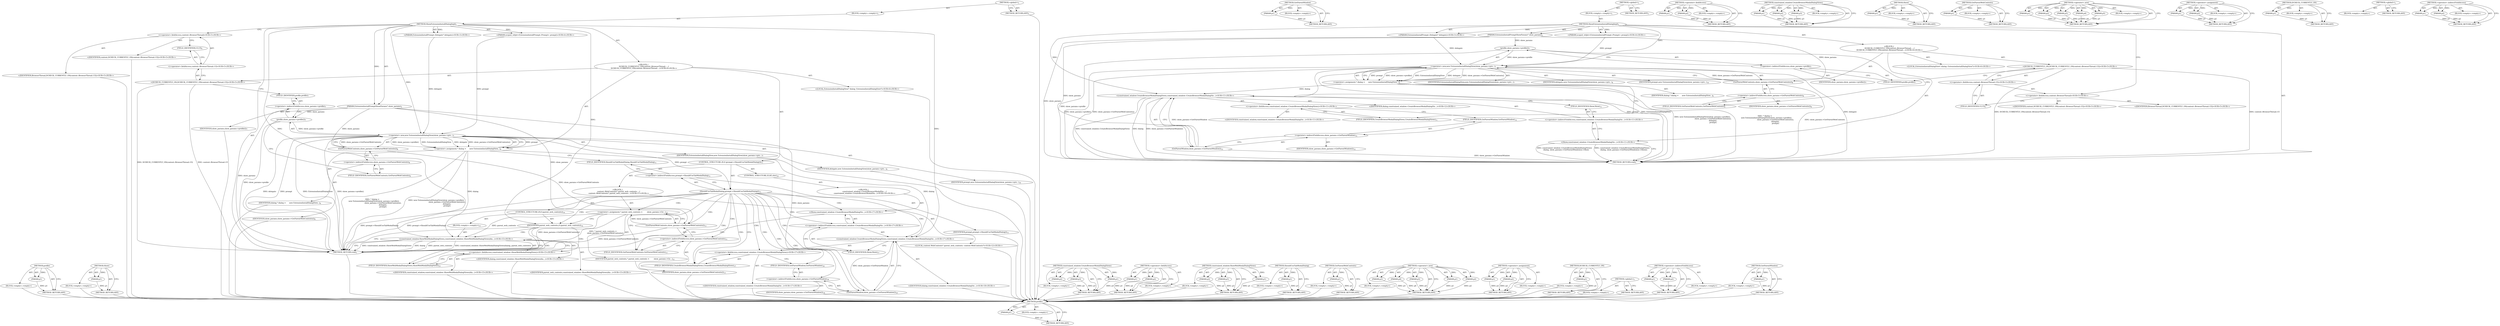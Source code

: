 digraph "GetParentWindow" {
vulnerable_95 [label=<(METHOD,profile)>];
vulnerable_96 [label=<(PARAM,p1)>];
vulnerable_97 [label=<(BLOCK,&lt;empty&gt;,&lt;empty&gt;)>];
vulnerable_98 [label=<(METHOD_RETURN,ANY)>];
vulnerable_118 [label=<(METHOD,GetParentWindow)>];
vulnerable_119 [label=<(PARAM,p1)>];
vulnerable_120 [label=<(BLOCK,&lt;empty&gt;,&lt;empty&gt;)>];
vulnerable_121 [label=<(METHOD_RETURN,ANY)>];
vulnerable_6 [label=<(METHOD,&lt;global&gt;)<SUB>1</SUB>>];
vulnerable_7 [label=<(BLOCK,&lt;empty&gt;,&lt;empty&gt;)<SUB>1</SUB>>];
vulnerable_8 [label=<(METHOD,ShowExtensionInstallDialogImpl)<SUB>1</SUB>>];
vulnerable_9 [label=<(PARAM,ExtensionInstallPromptShowParams* show_params)<SUB>2</SUB>>];
vulnerable_10 [label="<(PARAM,ExtensionInstallPrompt::Delegate* delegate)<SUB>3</SUB>>"];
vulnerable_11 [label="<(PARAM,scoped_refptr&lt;ExtensionInstallPrompt::Prompt&gt; prompt)<SUB>4</SUB>>"];
vulnerable_12 [label="<(BLOCK,{
  DCHECK_CURRENTLY_ON(content::BrowserThread:...,{
  DCHECK_CURRENTLY_ON(content::BrowserThread:...)<SUB>4</SUB>>"];
vulnerable_13 [label="<(DCHECK_CURRENTLY_ON,DCHECK_CURRENTLY_ON(content::BrowserThread::UI))<SUB>5</SUB>>"];
vulnerable_14 [label="<(&lt;operator&gt;.fieldAccess,content::BrowserThread::UI)<SUB>5</SUB>>"];
vulnerable_15 [label="<(&lt;operator&gt;.fieldAccess,content::BrowserThread)<SUB>5</SUB>>"];
vulnerable_16 [label="<(IDENTIFIER,content,DCHECK_CURRENTLY_ON(content::BrowserThread::UI))<SUB>5</SUB>>"];
vulnerable_17 [label="<(IDENTIFIER,BrowserThread,DCHECK_CURRENTLY_ON(content::BrowserThread::UI))<SUB>5</SUB>>"];
vulnerable_18 [label=<(FIELD_IDENTIFIER,UI,UI)<SUB>5</SUB>>];
vulnerable_19 [label="<(LOCAL,ExtensionInstallDialogView* dialog: ExtensionInstallDialogView*)<SUB>6</SUB>>"];
vulnerable_20 [label=<(&lt;operator&gt;.assignment,* dialog =
      new ExtensionInstallDialogView...)<SUB>6</SUB>>];
vulnerable_21 [label=<(IDENTIFIER,dialog,* dialog =
      new ExtensionInstallDialogView...)<SUB>6</SUB>>];
vulnerable_22 [label=<(&lt;operator&gt;.new,new ExtensionInstallDialogView(show_params-&gt;pro...)<SUB>7</SUB>>];
vulnerable_23 [label=<(IDENTIFIER,ExtensionInstallDialogView,new ExtensionInstallDialogView(show_params-&gt;pro...)<SUB>7</SUB>>];
vulnerable_24 [label=<(profile,show_params-&gt;profile())<SUB>7</SUB>>];
vulnerable_25 [label=<(&lt;operator&gt;.indirectFieldAccess,show_params-&gt;profile)<SUB>7</SUB>>];
vulnerable_26 [label=<(IDENTIFIER,show_params,show_params-&gt;profile())<SUB>7</SUB>>];
vulnerable_27 [label=<(FIELD_IDENTIFIER,profile,profile)<SUB>7</SUB>>];
vulnerable_28 [label=<(GetParentWebContents,show_params-&gt;GetParentWebContents())<SUB>8</SUB>>];
vulnerable_29 [label=<(&lt;operator&gt;.indirectFieldAccess,show_params-&gt;GetParentWebContents)<SUB>8</SUB>>];
vulnerable_30 [label=<(IDENTIFIER,show_params,show_params-&gt;GetParentWebContents())<SUB>8</SUB>>];
vulnerable_31 [label=<(FIELD_IDENTIFIER,GetParentWebContents,GetParentWebContents)<SUB>8</SUB>>];
vulnerable_32 [label=<(IDENTIFIER,delegate,new ExtensionInstallDialogView(show_params-&gt;pro...)<SUB>9</SUB>>];
vulnerable_33 [label=<(IDENTIFIER,prompt,new ExtensionInstallDialogView(show_params-&gt;pro...)<SUB>10</SUB>>];
vulnerable_34 [label="<(Show,constrained_window::CreateBrowserModalDialogVie...)<SUB>11</SUB>>"];
vulnerable_35 [label="<(&lt;operator&gt;.indirectFieldAccess,constrained_window::CreateBrowserModalDialogVie...)<SUB>11</SUB>>"];
vulnerable_36 [label="<(constrained_window.CreateBrowserModalDialogViews,constrained_window::CreateBrowserModalDialogVie...)<SUB>11</SUB>>"];
vulnerable_37 [label="<(&lt;operator&gt;.fieldAccess,constrained_window::CreateBrowserModalDialogViews)<SUB>11</SUB>>"];
vulnerable_38 [label="<(IDENTIFIER,constrained_window,constrained_window::CreateBrowserModalDialogVie...)<SUB>11</SUB>>"];
vulnerable_39 [label=<(FIELD_IDENTIFIER,CreateBrowserModalDialogViews,CreateBrowserModalDialogViews)<SUB>11</SUB>>];
vulnerable_40 [label="<(IDENTIFIER,dialog,constrained_window::CreateBrowserModalDialogVie...)<SUB>12</SUB>>"];
vulnerable_41 [label=<(GetParentWindow,show_params-&gt;GetParentWindow())<SUB>12</SUB>>];
vulnerable_42 [label=<(&lt;operator&gt;.indirectFieldAccess,show_params-&gt;GetParentWindow)<SUB>12</SUB>>];
vulnerable_43 [label=<(IDENTIFIER,show_params,show_params-&gt;GetParentWindow())<SUB>12</SUB>>];
vulnerable_44 [label=<(FIELD_IDENTIFIER,GetParentWindow,GetParentWindow)<SUB>12</SUB>>];
vulnerable_45 [label=<(FIELD_IDENTIFIER,Show,Show)<SUB>11</SUB>>];
vulnerable_46 [label=<(METHOD_RETURN,void)<SUB>1</SUB>>];
vulnerable_48 [label=<(METHOD_RETURN,ANY)<SUB>1</SUB>>];
vulnerable_77 [label=<(METHOD,&lt;operator&gt;.fieldAccess)>];
vulnerable_78 [label=<(PARAM,p1)>];
vulnerable_79 [label=<(PARAM,p2)>];
vulnerable_80 [label=<(BLOCK,&lt;empty&gt;,&lt;empty&gt;)>];
vulnerable_81 [label=<(METHOD_RETURN,ANY)>];
vulnerable_112 [label=<(METHOD,constrained_window.CreateBrowserModalDialogViews)>];
vulnerable_113 [label=<(PARAM,p1)>];
vulnerable_114 [label=<(PARAM,p2)>];
vulnerable_115 [label=<(PARAM,p3)>];
vulnerable_116 [label=<(BLOCK,&lt;empty&gt;,&lt;empty&gt;)>];
vulnerable_117 [label=<(METHOD_RETURN,ANY)>];
vulnerable_108 [label=<(METHOD,Show)>];
vulnerable_109 [label=<(PARAM,p1)>];
vulnerable_110 [label=<(BLOCK,&lt;empty&gt;,&lt;empty&gt;)>];
vulnerable_111 [label=<(METHOD_RETURN,ANY)>];
vulnerable_104 [label=<(METHOD,GetParentWebContents)>];
vulnerable_105 [label=<(PARAM,p1)>];
vulnerable_106 [label=<(BLOCK,&lt;empty&gt;,&lt;empty&gt;)>];
vulnerable_107 [label=<(METHOD_RETURN,ANY)>];
vulnerable_87 [label=<(METHOD,&lt;operator&gt;.new)>];
vulnerable_88 [label=<(PARAM,p1)>];
vulnerable_89 [label=<(PARAM,p2)>];
vulnerable_90 [label=<(PARAM,p3)>];
vulnerable_91 [label=<(PARAM,p4)>];
vulnerable_92 [label=<(PARAM,p5)>];
vulnerable_93 [label=<(BLOCK,&lt;empty&gt;,&lt;empty&gt;)>];
vulnerable_94 [label=<(METHOD_RETURN,ANY)>];
vulnerable_82 [label=<(METHOD,&lt;operator&gt;.assignment)>];
vulnerable_83 [label=<(PARAM,p1)>];
vulnerable_84 [label=<(PARAM,p2)>];
vulnerable_85 [label=<(BLOCK,&lt;empty&gt;,&lt;empty&gt;)>];
vulnerable_86 [label=<(METHOD_RETURN,ANY)>];
vulnerable_73 [label=<(METHOD,DCHECK_CURRENTLY_ON)>];
vulnerable_74 [label=<(PARAM,p1)>];
vulnerable_75 [label=<(BLOCK,&lt;empty&gt;,&lt;empty&gt;)>];
vulnerable_76 [label=<(METHOD_RETURN,ANY)>];
vulnerable_67 [label=<(METHOD,&lt;global&gt;)<SUB>1</SUB>>];
vulnerable_68 [label=<(BLOCK,&lt;empty&gt;,&lt;empty&gt;)>];
vulnerable_69 [label=<(METHOD_RETURN,ANY)>];
vulnerable_99 [label=<(METHOD,&lt;operator&gt;.indirectFieldAccess)>];
vulnerable_100 [label=<(PARAM,p1)>];
vulnerable_101 [label=<(PARAM,p2)>];
vulnerable_102 [label=<(BLOCK,&lt;empty&gt;,&lt;empty&gt;)>];
vulnerable_103 [label=<(METHOD_RETURN,ANY)>];
fixed_121 [label=<(METHOD,profile)>];
fixed_122 [label=<(PARAM,p1)>];
fixed_123 [label=<(BLOCK,&lt;empty&gt;,&lt;empty&gt;)>];
fixed_124 [label=<(METHOD_RETURN,ANY)>];
fixed_144 [label=<(METHOD,Show)>];
fixed_145 [label=<(PARAM,p1)>];
fixed_146 [label=<(BLOCK,&lt;empty&gt;,&lt;empty&gt;)>];
fixed_147 [label=<(METHOD_RETURN,ANY)>];
fixed_6 [label=<(METHOD,&lt;global&gt;)<SUB>1</SUB>>];
fixed_7 [label=<(BLOCK,&lt;empty&gt;,&lt;empty&gt;)<SUB>1</SUB>>];
fixed_8 [label=<(METHOD,ShowExtensionInstallDialogImpl)<SUB>1</SUB>>];
fixed_9 [label=<(PARAM,ExtensionInstallPromptShowParams* show_params)<SUB>2</SUB>>];
fixed_10 [label="<(PARAM,ExtensionInstallPrompt::Delegate* delegate)<SUB>3</SUB>>"];
fixed_11 [label="<(PARAM,scoped_refptr&lt;ExtensionInstallPrompt::Prompt&gt; prompt)<SUB>4</SUB>>"];
fixed_12 [label="<(BLOCK,{
  DCHECK_CURRENTLY_ON(content::BrowserThread:...,{
  DCHECK_CURRENTLY_ON(content::BrowserThread:...)<SUB>4</SUB>>"];
fixed_13 [label="<(DCHECK_CURRENTLY_ON,DCHECK_CURRENTLY_ON(content::BrowserThread::UI))<SUB>5</SUB>>"];
fixed_14 [label="<(&lt;operator&gt;.fieldAccess,content::BrowserThread::UI)<SUB>5</SUB>>"];
fixed_15 [label="<(&lt;operator&gt;.fieldAccess,content::BrowserThread)<SUB>5</SUB>>"];
fixed_16 [label="<(IDENTIFIER,content,DCHECK_CURRENTLY_ON(content::BrowserThread::UI))<SUB>5</SUB>>"];
fixed_17 [label="<(IDENTIFIER,BrowserThread,DCHECK_CURRENTLY_ON(content::BrowserThread::UI))<SUB>5</SUB>>"];
fixed_18 [label=<(FIELD_IDENTIFIER,UI,UI)<SUB>5</SUB>>];
fixed_19 [label="<(LOCAL,ExtensionInstallDialogView* dialog: ExtensionInstallDialogView*)<SUB>6</SUB>>"];
fixed_20 [label=<(&lt;operator&gt;.assignment,* dialog =
      new ExtensionInstallDialogView...)<SUB>6</SUB>>];
fixed_21 [label=<(IDENTIFIER,dialog,* dialog =
      new ExtensionInstallDialogView...)<SUB>6</SUB>>];
fixed_22 [label=<(&lt;operator&gt;.new,new ExtensionInstallDialogView(show_params-&gt;pro...)<SUB>7</SUB>>];
fixed_23 [label=<(IDENTIFIER,ExtensionInstallDialogView,new ExtensionInstallDialogView(show_params-&gt;pro...)<SUB>7</SUB>>];
fixed_24 [label=<(profile,show_params-&gt;profile())<SUB>7</SUB>>];
fixed_25 [label=<(&lt;operator&gt;.indirectFieldAccess,show_params-&gt;profile)<SUB>7</SUB>>];
fixed_26 [label=<(IDENTIFIER,show_params,show_params-&gt;profile())<SUB>7</SUB>>];
fixed_27 [label=<(FIELD_IDENTIFIER,profile,profile)<SUB>7</SUB>>];
fixed_28 [label=<(GetParentWebContents,show_params-&gt;GetParentWebContents())<SUB>8</SUB>>];
fixed_29 [label=<(&lt;operator&gt;.indirectFieldAccess,show_params-&gt;GetParentWebContents)<SUB>8</SUB>>];
fixed_30 [label=<(IDENTIFIER,show_params,show_params-&gt;GetParentWebContents())<SUB>8</SUB>>];
fixed_31 [label=<(FIELD_IDENTIFIER,GetParentWebContents,GetParentWebContents)<SUB>8</SUB>>];
fixed_32 [label=<(IDENTIFIER,delegate,new ExtensionInstallDialogView(show_params-&gt;pro...)<SUB>9</SUB>>];
fixed_33 [label=<(IDENTIFIER,prompt,new ExtensionInstallDialogView(show_params-&gt;pro...)<SUB>10</SUB>>];
fixed_34 [label=<(CONTROL_STRUCTURE,IF,if (prompt-&gt;ShouldUseTabModalDialog()))<SUB>11</SUB>>];
fixed_35 [label=<(ShouldUseTabModalDialog,prompt-&gt;ShouldUseTabModalDialog())<SUB>11</SUB>>];
fixed_36 [label=<(&lt;operator&gt;.indirectFieldAccess,prompt-&gt;ShouldUseTabModalDialog)<SUB>11</SUB>>];
fixed_37 [label=<(IDENTIFIER,prompt,prompt-&gt;ShouldUseTabModalDialog())<SUB>11</SUB>>];
fixed_38 [label=<(FIELD_IDENTIFIER,ShouldUseTabModalDialog,ShouldUseTabModalDialog)<SUB>11</SUB>>];
fixed_39 [label="<(BLOCK,{
    content::WebContents* parent_web_contents...,{
    content::WebContents* parent_web_contents...)<SUB>11</SUB>>"];
fixed_40 [label="<(LOCAL,content.WebContents* parent_web_contents: content.WebContents*)<SUB>12</SUB>>"];
fixed_41 [label=<(&lt;operator&gt;.assignment,* parent_web_contents =
        show_params-&gt;Ge...)<SUB>12</SUB>>];
fixed_42 [label=<(IDENTIFIER,parent_web_contents,* parent_web_contents =
        show_params-&gt;Ge...)<SUB>12</SUB>>];
fixed_43 [label=<(GetParentWebContents,show_params-&gt;GetParentWebContents())<SUB>13</SUB>>];
fixed_44 [label=<(&lt;operator&gt;.indirectFieldAccess,show_params-&gt;GetParentWebContents)<SUB>13</SUB>>];
fixed_45 [label=<(IDENTIFIER,show_params,show_params-&gt;GetParentWebContents())<SUB>13</SUB>>];
fixed_46 [label=<(FIELD_IDENTIFIER,GetParentWebContents,GetParentWebContents)<SUB>13</SUB>>];
fixed_47 [label=<(CONTROL_STRUCTURE,IF,if (parent_web_contents))<SUB>14</SUB>>];
fixed_48 [label=<(IDENTIFIER,parent_web_contents,if (parent_web_contents))<SUB>14</SUB>>];
fixed_49 [label=<(BLOCK,&lt;empty&gt;,&lt;empty&gt;)<SUB>15</SUB>>];
fixed_50 [label="<(constrained_window.ShowWebModalDialogViews,constrained_window::ShowWebModalDialogViews(dia...)<SUB>15</SUB>>"];
fixed_51 [label="<(&lt;operator&gt;.fieldAccess,constrained_window::ShowWebModalDialogViews)<SUB>15</SUB>>"];
fixed_52 [label="<(IDENTIFIER,constrained_window,constrained_window::ShowWebModalDialogViews(dia...)<SUB>15</SUB>>"];
fixed_53 [label=<(FIELD_IDENTIFIER,ShowWebModalDialogViews,ShowWebModalDialogViews)<SUB>15</SUB>>];
fixed_54 [label="<(IDENTIFIER,dialog,constrained_window::ShowWebModalDialogViews(dia...)<SUB>15</SUB>>"];
fixed_55 [label="<(IDENTIFIER,parent_web_contents,constrained_window::ShowWebModalDialogViews(dia...)<SUB>15</SUB>>"];
fixed_56 [label=<(CONTROL_STRUCTURE,ELSE,else)<SUB>16</SUB>>];
fixed_57 [label="<(BLOCK,{
    constrained_window::CreateBrowserModalDia...,{
    constrained_window::CreateBrowserModalDia...)<SUB>16</SUB>>"];
fixed_58 [label="<(Show,constrained_window::CreateBrowserModalDialogVie...)<SUB>17</SUB>>"];
fixed_59 [label="<(&lt;operator&gt;.indirectFieldAccess,constrained_window::CreateBrowserModalDialogVie...)<SUB>17</SUB>>"];
fixed_60 [label="<(constrained_window.CreateBrowserModalDialogViews,constrained_window::CreateBrowserModalDialogVie...)<SUB>17</SUB>>"];
fixed_61 [label="<(&lt;operator&gt;.fieldAccess,constrained_window::CreateBrowserModalDialogViews)<SUB>17</SUB>>"];
fixed_62 [label="<(IDENTIFIER,constrained_window,constrained_window::CreateBrowserModalDialogVie...)<SUB>17</SUB>>"];
fixed_63 [label=<(FIELD_IDENTIFIER,CreateBrowserModalDialogViews,CreateBrowserModalDialogViews)<SUB>17</SUB>>];
fixed_64 [label="<(IDENTIFIER,dialog,constrained_window::CreateBrowserModalDialogVie...)<SUB>18</SUB>>"];
fixed_65 [label=<(GetParentWindow,show_params-&gt;GetParentWindow())<SUB>18</SUB>>];
fixed_66 [label=<(&lt;operator&gt;.indirectFieldAccess,show_params-&gt;GetParentWindow)<SUB>18</SUB>>];
fixed_67 [label=<(IDENTIFIER,show_params,show_params-&gt;GetParentWindow())<SUB>18</SUB>>];
fixed_68 [label=<(FIELD_IDENTIFIER,GetParentWindow,GetParentWindow)<SUB>18</SUB>>];
fixed_69 [label=<(FIELD_IDENTIFIER,Show,Show)<SUB>17</SUB>>];
fixed_70 [label=<(METHOD_RETURN,void)<SUB>1</SUB>>];
fixed_72 [label=<(METHOD_RETURN,ANY)<SUB>1</SUB>>];
fixed_148 [label=<(METHOD,constrained_window.CreateBrowserModalDialogViews)>];
fixed_149 [label=<(PARAM,p1)>];
fixed_150 [label=<(PARAM,p2)>];
fixed_151 [label=<(PARAM,p3)>];
fixed_152 [label=<(BLOCK,&lt;empty&gt;,&lt;empty&gt;)>];
fixed_153 [label=<(METHOD_RETURN,ANY)>];
fixed_103 [label=<(METHOD,&lt;operator&gt;.fieldAccess)>];
fixed_104 [label=<(PARAM,p1)>];
fixed_105 [label=<(PARAM,p2)>];
fixed_106 [label=<(BLOCK,&lt;empty&gt;,&lt;empty&gt;)>];
fixed_107 [label=<(METHOD_RETURN,ANY)>];
fixed_138 [label=<(METHOD,constrained_window.ShowWebModalDialogViews)>];
fixed_139 [label=<(PARAM,p1)>];
fixed_140 [label=<(PARAM,p2)>];
fixed_141 [label=<(PARAM,p3)>];
fixed_142 [label=<(BLOCK,&lt;empty&gt;,&lt;empty&gt;)>];
fixed_143 [label=<(METHOD_RETURN,ANY)>];
fixed_134 [label=<(METHOD,ShouldUseTabModalDialog)>];
fixed_135 [label=<(PARAM,p1)>];
fixed_136 [label=<(BLOCK,&lt;empty&gt;,&lt;empty&gt;)>];
fixed_137 [label=<(METHOD_RETURN,ANY)>];
fixed_130 [label=<(METHOD,GetParentWebContents)>];
fixed_131 [label=<(PARAM,p1)>];
fixed_132 [label=<(BLOCK,&lt;empty&gt;,&lt;empty&gt;)>];
fixed_133 [label=<(METHOD_RETURN,ANY)>];
fixed_113 [label=<(METHOD,&lt;operator&gt;.new)>];
fixed_114 [label=<(PARAM,p1)>];
fixed_115 [label=<(PARAM,p2)>];
fixed_116 [label=<(PARAM,p3)>];
fixed_117 [label=<(PARAM,p4)>];
fixed_118 [label=<(PARAM,p5)>];
fixed_119 [label=<(BLOCK,&lt;empty&gt;,&lt;empty&gt;)>];
fixed_120 [label=<(METHOD_RETURN,ANY)>];
fixed_108 [label=<(METHOD,&lt;operator&gt;.assignment)>];
fixed_109 [label=<(PARAM,p1)>];
fixed_110 [label=<(PARAM,p2)>];
fixed_111 [label=<(BLOCK,&lt;empty&gt;,&lt;empty&gt;)>];
fixed_112 [label=<(METHOD_RETURN,ANY)>];
fixed_99 [label=<(METHOD,DCHECK_CURRENTLY_ON)>];
fixed_100 [label=<(PARAM,p1)>];
fixed_101 [label=<(BLOCK,&lt;empty&gt;,&lt;empty&gt;)>];
fixed_102 [label=<(METHOD_RETURN,ANY)>];
fixed_93 [label=<(METHOD,&lt;global&gt;)<SUB>1</SUB>>];
fixed_94 [label=<(BLOCK,&lt;empty&gt;,&lt;empty&gt;)>];
fixed_95 [label=<(METHOD_RETURN,ANY)>];
fixed_125 [label=<(METHOD,&lt;operator&gt;.indirectFieldAccess)>];
fixed_126 [label=<(PARAM,p1)>];
fixed_127 [label=<(PARAM,p2)>];
fixed_128 [label=<(BLOCK,&lt;empty&gt;,&lt;empty&gt;)>];
fixed_129 [label=<(METHOD_RETURN,ANY)>];
fixed_154 [label=<(METHOD,GetParentWindow)>];
fixed_155 [label=<(PARAM,p1)>];
fixed_156 [label=<(BLOCK,&lt;empty&gt;,&lt;empty&gt;)>];
fixed_157 [label=<(METHOD_RETURN,ANY)>];
vulnerable_95 -> vulnerable_96  [key=0, label="AST: "];
vulnerable_95 -> vulnerable_96  [key=1, label="DDG: "];
vulnerable_95 -> vulnerable_97  [key=0, label="AST: "];
vulnerable_95 -> vulnerable_98  [key=0, label="AST: "];
vulnerable_95 -> vulnerable_98  [key=1, label="CFG: "];
vulnerable_96 -> vulnerable_98  [key=0, label="DDG: p1"];
vulnerable_118 -> vulnerable_119  [key=0, label="AST: "];
vulnerable_118 -> vulnerable_119  [key=1, label="DDG: "];
vulnerable_118 -> vulnerable_120  [key=0, label="AST: "];
vulnerable_118 -> vulnerable_121  [key=0, label="AST: "];
vulnerable_118 -> vulnerable_121  [key=1, label="CFG: "];
vulnerable_119 -> vulnerable_121  [key=0, label="DDG: p1"];
vulnerable_6 -> vulnerable_7  [key=0, label="AST: "];
vulnerable_6 -> vulnerable_48  [key=0, label="AST: "];
vulnerable_6 -> vulnerable_48  [key=1, label="CFG: "];
vulnerable_7 -> vulnerable_8  [key=0, label="AST: "];
vulnerable_8 -> vulnerable_9  [key=0, label="AST: "];
vulnerable_8 -> vulnerable_9  [key=1, label="DDG: "];
vulnerable_8 -> vulnerable_10  [key=0, label="AST: "];
vulnerable_8 -> vulnerable_10  [key=1, label="DDG: "];
vulnerable_8 -> vulnerable_11  [key=0, label="AST: "];
vulnerable_8 -> vulnerable_11  [key=1, label="DDG: "];
vulnerable_8 -> vulnerable_12  [key=0, label="AST: "];
vulnerable_8 -> vulnerable_46  [key=0, label="AST: "];
vulnerable_8 -> vulnerable_15  [key=0, label="CFG: "];
vulnerable_8 -> vulnerable_22  [key=0, label="DDG: "];
vulnerable_8 -> vulnerable_36  [key=0, label="DDG: "];
vulnerable_9 -> vulnerable_46  [key=0, label="DDG: show_params"];
vulnerable_9 -> vulnerable_24  [key=0, label="DDG: show_params"];
vulnerable_9 -> vulnerable_28  [key=0, label="DDG: show_params"];
vulnerable_9 -> vulnerable_41  [key=0, label="DDG: show_params"];
vulnerable_10 -> vulnerable_22  [key=0, label="DDG: delegate"];
vulnerable_11 -> vulnerable_22  [key=0, label="DDG: prompt"];
vulnerable_12 -> vulnerable_13  [key=0, label="AST: "];
vulnerable_12 -> vulnerable_19  [key=0, label="AST: "];
vulnerable_12 -> vulnerable_20  [key=0, label="AST: "];
vulnerable_12 -> vulnerable_34  [key=0, label="AST: "];
vulnerable_13 -> vulnerable_14  [key=0, label="AST: "];
vulnerable_13 -> vulnerable_27  [key=0, label="CFG: "];
vulnerable_13 -> vulnerable_46  [key=0, label="DDG: content::BrowserThread::UI"];
vulnerable_13 -> vulnerable_46  [key=1, label="DDG: DCHECK_CURRENTLY_ON(content::BrowserThread::UI)"];
vulnerable_14 -> vulnerable_15  [key=0, label="AST: "];
vulnerable_14 -> vulnerable_18  [key=0, label="AST: "];
vulnerable_14 -> vulnerable_13  [key=0, label="CFG: "];
vulnerable_15 -> vulnerable_16  [key=0, label="AST: "];
vulnerable_15 -> vulnerable_17  [key=0, label="AST: "];
vulnerable_15 -> vulnerable_18  [key=0, label="CFG: "];
vulnerable_18 -> vulnerable_14  [key=0, label="CFG: "];
vulnerable_20 -> vulnerable_21  [key=0, label="AST: "];
vulnerable_20 -> vulnerable_22  [key=0, label="AST: "];
vulnerable_20 -> vulnerable_39  [key=0, label="CFG: "];
vulnerable_20 -> vulnerable_46  [key=0, label="DDG: new ExtensionInstallDialogView(show_params-&gt;profile(),
                                      show_params-&gt;GetParentWebContents(),
                                      delegate,
                                      prompt)"];
vulnerable_20 -> vulnerable_46  [key=1, label="DDG: * dialog =
      new ExtensionInstallDialogView(show_params-&gt;profile(),
                                      show_params-&gt;GetParentWebContents(),
                                      delegate,
                                      prompt)"];
vulnerable_20 -> vulnerable_36  [key=0, label="DDG: dialog"];
vulnerable_22 -> vulnerable_23  [key=0, label="AST: "];
vulnerable_22 -> vulnerable_24  [key=0, label="AST: "];
vulnerable_22 -> vulnerable_28  [key=0, label="AST: "];
vulnerable_22 -> vulnerable_32  [key=0, label="AST: "];
vulnerable_22 -> vulnerable_33  [key=0, label="AST: "];
vulnerable_22 -> vulnerable_20  [key=0, label="CFG: "];
vulnerable_22 -> vulnerable_20  [key=1, label="DDG: prompt"];
vulnerable_22 -> vulnerable_20  [key=2, label="DDG: show_params-&gt;profile()"];
vulnerable_22 -> vulnerable_20  [key=3, label="DDG: ExtensionInstallDialogView"];
vulnerable_22 -> vulnerable_20  [key=4, label="DDG: delegate"];
vulnerable_22 -> vulnerable_20  [key=5, label="DDG: show_params-&gt;GetParentWebContents()"];
vulnerable_22 -> vulnerable_46  [key=0, label="DDG: show_params-&gt;profile()"];
vulnerable_22 -> vulnerable_46  [key=1, label="DDG: show_params-&gt;GetParentWebContents()"];
vulnerable_22 -> vulnerable_46  [key=2, label="DDG: delegate"];
vulnerable_22 -> vulnerable_46  [key=3, label="DDG: prompt"];
vulnerable_22 -> vulnerable_46  [key=4, label="DDG: ExtensionInstallDialogView"];
vulnerable_24 -> vulnerable_25  [key=0, label="AST: "];
vulnerable_24 -> vulnerable_31  [key=0, label="CFG: "];
vulnerable_24 -> vulnerable_46  [key=0, label="DDG: show_params-&gt;profile"];
vulnerable_24 -> vulnerable_22  [key=0, label="DDG: show_params-&gt;profile"];
vulnerable_25 -> vulnerable_26  [key=0, label="AST: "];
vulnerable_25 -> vulnerable_27  [key=0, label="AST: "];
vulnerable_25 -> vulnerable_24  [key=0, label="CFG: "];
vulnerable_27 -> vulnerable_25  [key=0, label="CFG: "];
vulnerable_28 -> vulnerable_29  [key=0, label="AST: "];
vulnerable_28 -> vulnerable_22  [key=0, label="CFG: "];
vulnerable_28 -> vulnerable_22  [key=1, label="DDG: show_params-&gt;GetParentWebContents"];
vulnerable_28 -> vulnerable_46  [key=0, label="DDG: show_params-&gt;GetParentWebContents"];
vulnerable_29 -> vulnerable_30  [key=0, label="AST: "];
vulnerable_29 -> vulnerable_31  [key=0, label="AST: "];
vulnerable_29 -> vulnerable_28  [key=0, label="CFG: "];
vulnerable_31 -> vulnerable_29  [key=0, label="CFG: "];
vulnerable_34 -> vulnerable_35  [key=0, label="AST: "];
vulnerable_34 -> vulnerable_46  [key=0, label="CFG: "];
vulnerable_34 -> vulnerable_46  [key=1, label="DDG: constrained_window::CreateBrowserModalDialogViews(
      dialog, show_params-&gt;GetParentWindow())-&gt;Show"];
vulnerable_34 -> vulnerable_46  [key=2, label="DDG: constrained_window::CreateBrowserModalDialogViews(
      dialog, show_params-&gt;GetParentWindow())-&gt;Show()"];
vulnerable_35 -> vulnerable_36  [key=0, label="AST: "];
vulnerable_35 -> vulnerable_45  [key=0, label="AST: "];
vulnerable_35 -> vulnerable_34  [key=0, label="CFG: "];
vulnerable_36 -> vulnerable_37  [key=0, label="AST: "];
vulnerable_36 -> vulnerable_40  [key=0, label="AST: "];
vulnerable_36 -> vulnerable_41  [key=0, label="AST: "];
vulnerable_36 -> vulnerable_45  [key=0, label="CFG: "];
vulnerable_36 -> vulnerable_46  [key=0, label="DDG: constrained_window::CreateBrowserModalDialogViews"];
vulnerable_36 -> vulnerable_46  [key=1, label="DDG: dialog"];
vulnerable_36 -> vulnerable_46  [key=2, label="DDG: show_params-&gt;GetParentWindow()"];
vulnerable_37 -> vulnerable_38  [key=0, label="AST: "];
vulnerable_37 -> vulnerable_39  [key=0, label="AST: "];
vulnerable_37 -> vulnerable_44  [key=0, label="CFG: "];
vulnerable_39 -> vulnerable_37  [key=0, label="CFG: "];
vulnerable_41 -> vulnerable_42  [key=0, label="AST: "];
vulnerable_41 -> vulnerable_36  [key=0, label="CFG: "];
vulnerable_41 -> vulnerable_36  [key=1, label="DDG: show_params-&gt;GetParentWindow"];
vulnerable_41 -> vulnerable_46  [key=0, label="DDG: show_params-&gt;GetParentWindow"];
vulnerable_42 -> vulnerable_43  [key=0, label="AST: "];
vulnerable_42 -> vulnerable_44  [key=0, label="AST: "];
vulnerable_42 -> vulnerable_41  [key=0, label="CFG: "];
vulnerable_44 -> vulnerable_42  [key=0, label="CFG: "];
vulnerable_45 -> vulnerable_35  [key=0, label="CFG: "];
vulnerable_77 -> vulnerable_78  [key=0, label="AST: "];
vulnerable_77 -> vulnerable_78  [key=1, label="DDG: "];
vulnerable_77 -> vulnerable_80  [key=0, label="AST: "];
vulnerable_77 -> vulnerable_79  [key=0, label="AST: "];
vulnerable_77 -> vulnerable_79  [key=1, label="DDG: "];
vulnerable_77 -> vulnerable_81  [key=0, label="AST: "];
vulnerable_77 -> vulnerable_81  [key=1, label="CFG: "];
vulnerable_78 -> vulnerable_81  [key=0, label="DDG: p1"];
vulnerable_79 -> vulnerable_81  [key=0, label="DDG: p2"];
vulnerable_112 -> vulnerable_113  [key=0, label="AST: "];
vulnerable_112 -> vulnerable_113  [key=1, label="DDG: "];
vulnerable_112 -> vulnerable_116  [key=0, label="AST: "];
vulnerable_112 -> vulnerable_114  [key=0, label="AST: "];
vulnerable_112 -> vulnerable_114  [key=1, label="DDG: "];
vulnerable_112 -> vulnerable_117  [key=0, label="AST: "];
vulnerable_112 -> vulnerable_117  [key=1, label="CFG: "];
vulnerable_112 -> vulnerable_115  [key=0, label="AST: "];
vulnerable_112 -> vulnerable_115  [key=1, label="DDG: "];
vulnerable_113 -> vulnerable_117  [key=0, label="DDG: p1"];
vulnerable_114 -> vulnerable_117  [key=0, label="DDG: p2"];
vulnerable_115 -> vulnerable_117  [key=0, label="DDG: p3"];
vulnerable_108 -> vulnerable_109  [key=0, label="AST: "];
vulnerable_108 -> vulnerable_109  [key=1, label="DDG: "];
vulnerable_108 -> vulnerable_110  [key=0, label="AST: "];
vulnerable_108 -> vulnerable_111  [key=0, label="AST: "];
vulnerable_108 -> vulnerable_111  [key=1, label="CFG: "];
vulnerable_109 -> vulnerable_111  [key=0, label="DDG: p1"];
vulnerable_104 -> vulnerable_105  [key=0, label="AST: "];
vulnerable_104 -> vulnerable_105  [key=1, label="DDG: "];
vulnerable_104 -> vulnerable_106  [key=0, label="AST: "];
vulnerable_104 -> vulnerable_107  [key=0, label="AST: "];
vulnerable_104 -> vulnerable_107  [key=1, label="CFG: "];
vulnerable_105 -> vulnerable_107  [key=0, label="DDG: p1"];
vulnerable_87 -> vulnerable_88  [key=0, label="AST: "];
vulnerable_87 -> vulnerable_88  [key=1, label="DDG: "];
vulnerable_87 -> vulnerable_93  [key=0, label="AST: "];
vulnerable_87 -> vulnerable_89  [key=0, label="AST: "];
vulnerable_87 -> vulnerable_89  [key=1, label="DDG: "];
vulnerable_87 -> vulnerable_94  [key=0, label="AST: "];
vulnerable_87 -> vulnerable_94  [key=1, label="CFG: "];
vulnerable_87 -> vulnerable_90  [key=0, label="AST: "];
vulnerable_87 -> vulnerable_90  [key=1, label="DDG: "];
vulnerable_87 -> vulnerable_91  [key=0, label="AST: "];
vulnerable_87 -> vulnerable_91  [key=1, label="DDG: "];
vulnerable_87 -> vulnerable_92  [key=0, label="AST: "];
vulnerable_87 -> vulnerable_92  [key=1, label="DDG: "];
vulnerable_88 -> vulnerable_94  [key=0, label="DDG: p1"];
vulnerable_89 -> vulnerable_94  [key=0, label="DDG: p2"];
vulnerable_90 -> vulnerable_94  [key=0, label="DDG: p3"];
vulnerable_91 -> vulnerable_94  [key=0, label="DDG: p4"];
vulnerable_92 -> vulnerable_94  [key=0, label="DDG: p5"];
vulnerable_82 -> vulnerable_83  [key=0, label="AST: "];
vulnerable_82 -> vulnerable_83  [key=1, label="DDG: "];
vulnerable_82 -> vulnerable_85  [key=0, label="AST: "];
vulnerable_82 -> vulnerable_84  [key=0, label="AST: "];
vulnerable_82 -> vulnerable_84  [key=1, label="DDG: "];
vulnerable_82 -> vulnerable_86  [key=0, label="AST: "];
vulnerable_82 -> vulnerable_86  [key=1, label="CFG: "];
vulnerable_83 -> vulnerable_86  [key=0, label="DDG: p1"];
vulnerable_84 -> vulnerable_86  [key=0, label="DDG: p2"];
vulnerable_73 -> vulnerable_74  [key=0, label="AST: "];
vulnerable_73 -> vulnerable_74  [key=1, label="DDG: "];
vulnerable_73 -> vulnerable_75  [key=0, label="AST: "];
vulnerable_73 -> vulnerable_76  [key=0, label="AST: "];
vulnerable_73 -> vulnerable_76  [key=1, label="CFG: "];
vulnerable_74 -> vulnerable_76  [key=0, label="DDG: p1"];
vulnerable_67 -> vulnerable_68  [key=0, label="AST: "];
vulnerable_67 -> vulnerable_69  [key=0, label="AST: "];
vulnerable_67 -> vulnerable_69  [key=1, label="CFG: "];
vulnerable_99 -> vulnerable_100  [key=0, label="AST: "];
vulnerable_99 -> vulnerable_100  [key=1, label="DDG: "];
vulnerable_99 -> vulnerable_102  [key=0, label="AST: "];
vulnerable_99 -> vulnerable_101  [key=0, label="AST: "];
vulnerable_99 -> vulnerable_101  [key=1, label="DDG: "];
vulnerable_99 -> vulnerable_103  [key=0, label="AST: "];
vulnerable_99 -> vulnerable_103  [key=1, label="CFG: "];
vulnerable_100 -> vulnerable_103  [key=0, label="DDG: p1"];
vulnerable_101 -> vulnerable_103  [key=0, label="DDG: p2"];
fixed_121 -> fixed_122  [key=0, label="AST: "];
fixed_121 -> fixed_122  [key=1, label="DDG: "];
fixed_121 -> fixed_123  [key=0, label="AST: "];
fixed_121 -> fixed_124  [key=0, label="AST: "];
fixed_121 -> fixed_124  [key=1, label="CFG: "];
fixed_122 -> fixed_124  [key=0, label="DDG: p1"];
fixed_123 -> vulnerable_95  [key=0];
fixed_124 -> vulnerable_95  [key=0];
fixed_144 -> fixed_145  [key=0, label="AST: "];
fixed_144 -> fixed_145  [key=1, label="DDG: "];
fixed_144 -> fixed_146  [key=0, label="AST: "];
fixed_144 -> fixed_147  [key=0, label="AST: "];
fixed_144 -> fixed_147  [key=1, label="CFG: "];
fixed_145 -> fixed_147  [key=0, label="DDG: p1"];
fixed_146 -> vulnerable_95  [key=0];
fixed_147 -> vulnerable_95  [key=0];
fixed_6 -> fixed_7  [key=0, label="AST: "];
fixed_6 -> fixed_72  [key=0, label="AST: "];
fixed_6 -> fixed_72  [key=1, label="CFG: "];
fixed_7 -> fixed_8  [key=0, label="AST: "];
fixed_8 -> fixed_9  [key=0, label="AST: "];
fixed_8 -> fixed_9  [key=1, label="DDG: "];
fixed_8 -> fixed_10  [key=0, label="AST: "];
fixed_8 -> fixed_10  [key=1, label="DDG: "];
fixed_8 -> fixed_11  [key=0, label="AST: "];
fixed_8 -> fixed_11  [key=1, label="DDG: "];
fixed_8 -> fixed_12  [key=0, label="AST: "];
fixed_8 -> fixed_70  [key=0, label="AST: "];
fixed_8 -> fixed_15  [key=0, label="CFG: "];
fixed_8 -> fixed_22  [key=0, label="DDG: "];
fixed_8 -> fixed_48  [key=0, label="DDG: "];
fixed_8 -> fixed_50  [key=0, label="DDG: "];
fixed_8 -> fixed_60  [key=0, label="DDG: "];
fixed_9 -> fixed_70  [key=0, label="DDG: show_params"];
fixed_9 -> fixed_24  [key=0, label="DDG: show_params"];
fixed_9 -> fixed_28  [key=0, label="DDG: show_params"];
fixed_9 -> fixed_43  [key=0, label="DDG: show_params"];
fixed_9 -> fixed_65  [key=0, label="DDG: show_params"];
fixed_10 -> fixed_22  [key=0, label="DDG: delegate"];
fixed_11 -> fixed_22  [key=0, label="DDG: prompt"];
fixed_12 -> fixed_13  [key=0, label="AST: "];
fixed_12 -> fixed_19  [key=0, label="AST: "];
fixed_12 -> fixed_20  [key=0, label="AST: "];
fixed_12 -> fixed_34  [key=0, label="AST: "];
fixed_13 -> fixed_14  [key=0, label="AST: "];
fixed_13 -> fixed_27  [key=0, label="CFG: "];
fixed_13 -> fixed_70  [key=0, label="DDG: content::BrowserThread::UI"];
fixed_13 -> fixed_70  [key=1, label="DDG: DCHECK_CURRENTLY_ON(content::BrowserThread::UI)"];
fixed_14 -> fixed_15  [key=0, label="AST: "];
fixed_14 -> fixed_18  [key=0, label="AST: "];
fixed_14 -> fixed_13  [key=0, label="CFG: "];
fixed_15 -> fixed_16  [key=0, label="AST: "];
fixed_15 -> fixed_17  [key=0, label="AST: "];
fixed_15 -> fixed_18  [key=0, label="CFG: "];
fixed_16 -> vulnerable_95  [key=0];
fixed_17 -> vulnerable_95  [key=0];
fixed_18 -> fixed_14  [key=0, label="CFG: "];
fixed_19 -> vulnerable_95  [key=0];
fixed_20 -> fixed_21  [key=0, label="AST: "];
fixed_20 -> fixed_22  [key=0, label="AST: "];
fixed_20 -> fixed_38  [key=0, label="CFG: "];
fixed_20 -> fixed_70  [key=0, label="DDG: new ExtensionInstallDialogView(show_params-&gt;profile(),
                                      show_params-&gt;GetParentWebContents(),
                                      delegate,
                                      prompt)"];
fixed_20 -> fixed_70  [key=1, label="DDG: * dialog =
      new ExtensionInstallDialogView(show_params-&gt;profile(),
                                      show_params-&gt;GetParentWebContents(),
                                      delegate,
                                      prompt)"];
fixed_20 -> fixed_50  [key=0, label="DDG: dialog"];
fixed_20 -> fixed_60  [key=0, label="DDG: dialog"];
fixed_21 -> vulnerable_95  [key=0];
fixed_22 -> fixed_23  [key=0, label="AST: "];
fixed_22 -> fixed_24  [key=0, label="AST: "];
fixed_22 -> fixed_28  [key=0, label="AST: "];
fixed_22 -> fixed_32  [key=0, label="AST: "];
fixed_22 -> fixed_33  [key=0, label="AST: "];
fixed_22 -> fixed_20  [key=0, label="CFG: "];
fixed_22 -> fixed_20  [key=1, label="DDG: prompt"];
fixed_22 -> fixed_20  [key=2, label="DDG: show_params-&gt;profile()"];
fixed_22 -> fixed_20  [key=3, label="DDG: ExtensionInstallDialogView"];
fixed_22 -> fixed_20  [key=4, label="DDG: delegate"];
fixed_22 -> fixed_20  [key=5, label="DDG: show_params-&gt;GetParentWebContents()"];
fixed_22 -> fixed_70  [key=0, label="DDG: show_params-&gt;profile()"];
fixed_22 -> fixed_70  [key=1, label="DDG: delegate"];
fixed_22 -> fixed_70  [key=2, label="DDG: prompt"];
fixed_22 -> fixed_70  [key=3, label="DDG: ExtensionInstallDialogView"];
fixed_22 -> fixed_35  [key=0, label="DDG: prompt"];
fixed_23 -> vulnerable_95  [key=0];
fixed_24 -> fixed_25  [key=0, label="AST: "];
fixed_24 -> fixed_31  [key=0, label="CFG: "];
fixed_24 -> fixed_70  [key=0, label="DDG: show_params-&gt;profile"];
fixed_24 -> fixed_22  [key=0, label="DDG: show_params-&gt;profile"];
fixed_25 -> fixed_26  [key=0, label="AST: "];
fixed_25 -> fixed_27  [key=0, label="AST: "];
fixed_25 -> fixed_24  [key=0, label="CFG: "];
fixed_26 -> vulnerable_95  [key=0];
fixed_27 -> fixed_25  [key=0, label="CFG: "];
fixed_28 -> fixed_29  [key=0, label="AST: "];
fixed_28 -> fixed_22  [key=0, label="CFG: "];
fixed_28 -> fixed_22  [key=1, label="DDG: show_params-&gt;GetParentWebContents"];
fixed_28 -> fixed_43  [key=0, label="DDG: show_params-&gt;GetParentWebContents"];
fixed_29 -> fixed_30  [key=0, label="AST: "];
fixed_29 -> fixed_31  [key=0, label="AST: "];
fixed_29 -> fixed_28  [key=0, label="CFG: "];
fixed_30 -> vulnerable_95  [key=0];
fixed_31 -> fixed_29  [key=0, label="CFG: "];
fixed_32 -> vulnerable_95  [key=0];
fixed_33 -> vulnerable_95  [key=0];
fixed_34 -> fixed_35  [key=0, label="AST: "];
fixed_34 -> fixed_39  [key=0, label="AST: "];
fixed_34 -> fixed_56  [key=0, label="AST: "];
fixed_35 -> fixed_36  [key=0, label="AST: "];
fixed_35 -> fixed_46  [key=0, label="CFG: "];
fixed_35 -> fixed_46  [key=1, label="CDG: "];
fixed_35 -> fixed_63  [key=0, label="CFG: "];
fixed_35 -> fixed_63  [key=1, label="CDG: "];
fixed_35 -> fixed_70  [key=0, label="DDG: prompt-&gt;ShouldUseTabModalDialog"];
fixed_35 -> fixed_70  [key=1, label="DDG: prompt-&gt;ShouldUseTabModalDialog()"];
fixed_35 -> fixed_48  [key=0, label="CDG: "];
fixed_35 -> fixed_58  [key=0, label="CDG: "];
fixed_35 -> fixed_68  [key=0, label="CDG: "];
fixed_35 -> fixed_60  [key=0, label="CDG: "];
fixed_35 -> fixed_61  [key=0, label="CDG: "];
fixed_35 -> fixed_66  [key=0, label="CDG: "];
fixed_35 -> fixed_69  [key=0, label="CDG: "];
fixed_35 -> fixed_41  [key=0, label="CDG: "];
fixed_35 -> fixed_65  [key=0, label="CDG: "];
fixed_35 -> fixed_59  [key=0, label="CDG: "];
fixed_35 -> fixed_44  [key=0, label="CDG: "];
fixed_35 -> fixed_43  [key=0, label="CDG: "];
fixed_36 -> fixed_37  [key=0, label="AST: "];
fixed_36 -> fixed_38  [key=0, label="AST: "];
fixed_36 -> fixed_35  [key=0, label="CFG: "];
fixed_37 -> vulnerable_95  [key=0];
fixed_38 -> fixed_36  [key=0, label="CFG: "];
fixed_39 -> fixed_40  [key=0, label="AST: "];
fixed_39 -> fixed_41  [key=0, label="AST: "];
fixed_39 -> fixed_47  [key=0, label="AST: "];
fixed_40 -> vulnerable_95  [key=0];
fixed_41 -> fixed_42  [key=0, label="AST: "];
fixed_41 -> fixed_43  [key=0, label="AST: "];
fixed_41 -> fixed_48  [key=0, label="CFG: "];
fixed_41 -> fixed_70  [key=0, label="DDG: show_params-&gt;GetParentWebContents()"];
fixed_41 -> fixed_70  [key=1, label="DDG: * parent_web_contents =
        show_params-&gt;GetParentWebContents()"];
fixed_41 -> fixed_50  [key=0, label="DDG: parent_web_contents"];
fixed_42 -> vulnerable_95  [key=0];
fixed_43 -> fixed_44  [key=0, label="AST: "];
fixed_43 -> fixed_41  [key=0, label="CFG: "];
fixed_43 -> fixed_41  [key=1, label="DDG: show_params-&gt;GetParentWebContents"];
fixed_43 -> fixed_70  [key=0, label="DDG: show_params-&gt;GetParentWebContents"];
fixed_44 -> fixed_45  [key=0, label="AST: "];
fixed_44 -> fixed_46  [key=0, label="AST: "];
fixed_44 -> fixed_43  [key=0, label="CFG: "];
fixed_45 -> vulnerable_95  [key=0];
fixed_46 -> fixed_44  [key=0, label="CFG: "];
fixed_47 -> fixed_48  [key=0, label="AST: "];
fixed_47 -> fixed_49  [key=0, label="AST: "];
fixed_48 -> fixed_70  [key=0, label="CFG: "];
fixed_48 -> fixed_53  [key=0, label="CFG: "];
fixed_48 -> fixed_53  [key=1, label="CDG: "];
fixed_48 -> fixed_51  [key=0, label="CDG: "];
fixed_48 -> fixed_50  [key=0, label="CDG: "];
fixed_49 -> fixed_50  [key=0, label="AST: "];
fixed_50 -> fixed_51  [key=0, label="AST: "];
fixed_50 -> fixed_54  [key=0, label="AST: "];
fixed_50 -> fixed_55  [key=0, label="AST: "];
fixed_50 -> fixed_70  [key=0, label="CFG: "];
fixed_50 -> fixed_70  [key=1, label="DDG: constrained_window::ShowWebModalDialogViews"];
fixed_50 -> fixed_70  [key=2, label="DDG: dialog"];
fixed_50 -> fixed_70  [key=3, label="DDG: parent_web_contents"];
fixed_50 -> fixed_70  [key=4, label="DDG: constrained_window::ShowWebModalDialogViews(dialog, parent_web_contents)"];
fixed_51 -> fixed_52  [key=0, label="AST: "];
fixed_51 -> fixed_53  [key=0, label="AST: "];
fixed_51 -> fixed_50  [key=0, label="CFG: "];
fixed_52 -> vulnerable_95  [key=0];
fixed_53 -> fixed_51  [key=0, label="CFG: "];
fixed_54 -> vulnerable_95  [key=0];
fixed_55 -> vulnerable_95  [key=0];
fixed_56 -> fixed_57  [key=0, label="AST: "];
fixed_57 -> fixed_58  [key=0, label="AST: "];
fixed_58 -> fixed_59  [key=0, label="AST: "];
fixed_58 -> fixed_70  [key=0, label="CFG: "];
fixed_59 -> fixed_60  [key=0, label="AST: "];
fixed_59 -> fixed_69  [key=0, label="AST: "];
fixed_59 -> fixed_58  [key=0, label="CFG: "];
fixed_60 -> fixed_61  [key=0, label="AST: "];
fixed_60 -> fixed_64  [key=0, label="AST: "];
fixed_60 -> fixed_65  [key=0, label="AST: "];
fixed_60 -> fixed_69  [key=0, label="CFG: "];
fixed_61 -> fixed_62  [key=0, label="AST: "];
fixed_61 -> fixed_63  [key=0, label="AST: "];
fixed_61 -> fixed_68  [key=0, label="CFG: "];
fixed_62 -> vulnerable_95  [key=0];
fixed_63 -> fixed_61  [key=0, label="CFG: "];
fixed_64 -> vulnerable_95  [key=0];
fixed_65 -> fixed_66  [key=0, label="AST: "];
fixed_65 -> fixed_60  [key=0, label="CFG: "];
fixed_65 -> fixed_60  [key=1, label="DDG: show_params-&gt;GetParentWindow"];
fixed_66 -> fixed_67  [key=0, label="AST: "];
fixed_66 -> fixed_68  [key=0, label="AST: "];
fixed_66 -> fixed_65  [key=0, label="CFG: "];
fixed_67 -> vulnerable_95  [key=0];
fixed_68 -> fixed_66  [key=0, label="CFG: "];
fixed_69 -> fixed_59  [key=0, label="CFG: "];
fixed_70 -> vulnerable_95  [key=0];
fixed_72 -> vulnerable_95  [key=0];
fixed_148 -> fixed_149  [key=0, label="AST: "];
fixed_148 -> fixed_149  [key=1, label="DDG: "];
fixed_148 -> fixed_152  [key=0, label="AST: "];
fixed_148 -> fixed_150  [key=0, label="AST: "];
fixed_148 -> fixed_150  [key=1, label="DDG: "];
fixed_148 -> fixed_153  [key=0, label="AST: "];
fixed_148 -> fixed_153  [key=1, label="CFG: "];
fixed_148 -> fixed_151  [key=0, label="AST: "];
fixed_148 -> fixed_151  [key=1, label="DDG: "];
fixed_149 -> fixed_153  [key=0, label="DDG: p1"];
fixed_150 -> fixed_153  [key=0, label="DDG: p2"];
fixed_151 -> fixed_153  [key=0, label="DDG: p3"];
fixed_152 -> vulnerable_95  [key=0];
fixed_153 -> vulnerable_95  [key=0];
fixed_103 -> fixed_104  [key=0, label="AST: "];
fixed_103 -> fixed_104  [key=1, label="DDG: "];
fixed_103 -> fixed_106  [key=0, label="AST: "];
fixed_103 -> fixed_105  [key=0, label="AST: "];
fixed_103 -> fixed_105  [key=1, label="DDG: "];
fixed_103 -> fixed_107  [key=0, label="AST: "];
fixed_103 -> fixed_107  [key=1, label="CFG: "];
fixed_104 -> fixed_107  [key=0, label="DDG: p1"];
fixed_105 -> fixed_107  [key=0, label="DDG: p2"];
fixed_106 -> vulnerable_95  [key=0];
fixed_107 -> vulnerable_95  [key=0];
fixed_138 -> fixed_139  [key=0, label="AST: "];
fixed_138 -> fixed_139  [key=1, label="DDG: "];
fixed_138 -> fixed_142  [key=0, label="AST: "];
fixed_138 -> fixed_140  [key=0, label="AST: "];
fixed_138 -> fixed_140  [key=1, label="DDG: "];
fixed_138 -> fixed_143  [key=0, label="AST: "];
fixed_138 -> fixed_143  [key=1, label="CFG: "];
fixed_138 -> fixed_141  [key=0, label="AST: "];
fixed_138 -> fixed_141  [key=1, label="DDG: "];
fixed_139 -> fixed_143  [key=0, label="DDG: p1"];
fixed_140 -> fixed_143  [key=0, label="DDG: p2"];
fixed_141 -> fixed_143  [key=0, label="DDG: p3"];
fixed_142 -> vulnerable_95  [key=0];
fixed_143 -> vulnerable_95  [key=0];
fixed_134 -> fixed_135  [key=0, label="AST: "];
fixed_134 -> fixed_135  [key=1, label="DDG: "];
fixed_134 -> fixed_136  [key=0, label="AST: "];
fixed_134 -> fixed_137  [key=0, label="AST: "];
fixed_134 -> fixed_137  [key=1, label="CFG: "];
fixed_135 -> fixed_137  [key=0, label="DDG: p1"];
fixed_136 -> vulnerable_95  [key=0];
fixed_137 -> vulnerable_95  [key=0];
fixed_130 -> fixed_131  [key=0, label="AST: "];
fixed_130 -> fixed_131  [key=1, label="DDG: "];
fixed_130 -> fixed_132  [key=0, label="AST: "];
fixed_130 -> fixed_133  [key=0, label="AST: "];
fixed_130 -> fixed_133  [key=1, label="CFG: "];
fixed_131 -> fixed_133  [key=0, label="DDG: p1"];
fixed_132 -> vulnerable_95  [key=0];
fixed_133 -> vulnerable_95  [key=0];
fixed_113 -> fixed_114  [key=0, label="AST: "];
fixed_113 -> fixed_114  [key=1, label="DDG: "];
fixed_113 -> fixed_119  [key=0, label="AST: "];
fixed_113 -> fixed_115  [key=0, label="AST: "];
fixed_113 -> fixed_115  [key=1, label="DDG: "];
fixed_113 -> fixed_120  [key=0, label="AST: "];
fixed_113 -> fixed_120  [key=1, label="CFG: "];
fixed_113 -> fixed_116  [key=0, label="AST: "];
fixed_113 -> fixed_116  [key=1, label="DDG: "];
fixed_113 -> fixed_117  [key=0, label="AST: "];
fixed_113 -> fixed_117  [key=1, label="DDG: "];
fixed_113 -> fixed_118  [key=0, label="AST: "];
fixed_113 -> fixed_118  [key=1, label="DDG: "];
fixed_114 -> fixed_120  [key=0, label="DDG: p1"];
fixed_115 -> fixed_120  [key=0, label="DDG: p2"];
fixed_116 -> fixed_120  [key=0, label="DDG: p3"];
fixed_117 -> fixed_120  [key=0, label="DDG: p4"];
fixed_118 -> fixed_120  [key=0, label="DDG: p5"];
fixed_119 -> vulnerable_95  [key=0];
fixed_120 -> vulnerable_95  [key=0];
fixed_108 -> fixed_109  [key=0, label="AST: "];
fixed_108 -> fixed_109  [key=1, label="DDG: "];
fixed_108 -> fixed_111  [key=0, label="AST: "];
fixed_108 -> fixed_110  [key=0, label="AST: "];
fixed_108 -> fixed_110  [key=1, label="DDG: "];
fixed_108 -> fixed_112  [key=0, label="AST: "];
fixed_108 -> fixed_112  [key=1, label="CFG: "];
fixed_109 -> fixed_112  [key=0, label="DDG: p1"];
fixed_110 -> fixed_112  [key=0, label="DDG: p2"];
fixed_111 -> vulnerable_95  [key=0];
fixed_112 -> vulnerable_95  [key=0];
fixed_99 -> fixed_100  [key=0, label="AST: "];
fixed_99 -> fixed_100  [key=1, label="DDG: "];
fixed_99 -> fixed_101  [key=0, label="AST: "];
fixed_99 -> fixed_102  [key=0, label="AST: "];
fixed_99 -> fixed_102  [key=1, label="CFG: "];
fixed_100 -> fixed_102  [key=0, label="DDG: p1"];
fixed_101 -> vulnerable_95  [key=0];
fixed_102 -> vulnerable_95  [key=0];
fixed_93 -> fixed_94  [key=0, label="AST: "];
fixed_93 -> fixed_95  [key=0, label="AST: "];
fixed_93 -> fixed_95  [key=1, label="CFG: "];
fixed_94 -> vulnerable_95  [key=0];
fixed_95 -> vulnerable_95  [key=0];
fixed_125 -> fixed_126  [key=0, label="AST: "];
fixed_125 -> fixed_126  [key=1, label="DDG: "];
fixed_125 -> fixed_128  [key=0, label="AST: "];
fixed_125 -> fixed_127  [key=0, label="AST: "];
fixed_125 -> fixed_127  [key=1, label="DDG: "];
fixed_125 -> fixed_129  [key=0, label="AST: "];
fixed_125 -> fixed_129  [key=1, label="CFG: "];
fixed_126 -> fixed_129  [key=0, label="DDG: p1"];
fixed_127 -> fixed_129  [key=0, label="DDG: p2"];
fixed_128 -> vulnerable_95  [key=0];
fixed_129 -> vulnerable_95  [key=0];
fixed_154 -> fixed_155  [key=0, label="AST: "];
fixed_154 -> fixed_155  [key=1, label="DDG: "];
fixed_154 -> fixed_156  [key=0, label="AST: "];
fixed_154 -> fixed_157  [key=0, label="AST: "];
fixed_154 -> fixed_157  [key=1, label="CFG: "];
fixed_155 -> fixed_157  [key=0, label="DDG: p1"];
fixed_156 -> vulnerable_95  [key=0];
fixed_157 -> vulnerable_95  [key=0];
}
